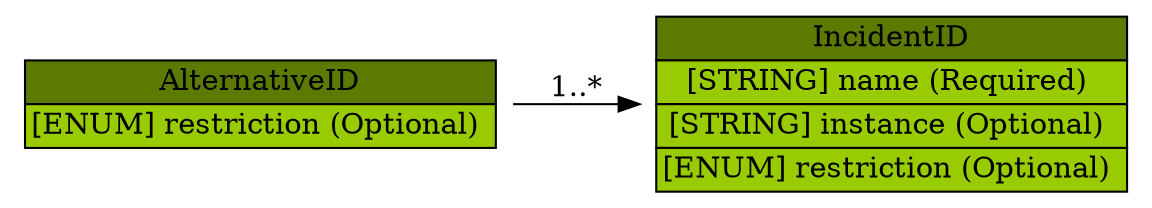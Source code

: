 digraph AlternativeID {
	graph [bb="0,0,446,92",
		rankdir=LR
	];
	node [label="\N"];
	AlternativeID	 [height=0.69444,
		label=<<table BORDER="0" CELLBORDER="1" CELLSPACING="0"> <tr > <td BGCOLOR="#5c7a00" HREF="/idmef_parser/IODEF/AlternativeID.html" TITLE="The AlternativeID class lists the incident tracking numbers used by CSIRTs, other than the one generating the document, to refer to the identical activity described the IODEF document. A tracking number listed as an AlternativeID references the same incident detected by ">AlternativeID</td> </tr>" %<tr><td BGCOLOR="#99CC00"  HREF="/idmef_parser/IODEF/AlternativeID.html" TITLE="This attribute has been defined in Section 3.2.">[ENUM] restriction (Optional) </td></tr>%</table>>,
		pos="97,46",
		shape=plaintext,
		width=2.6944];
	IncidentID	 [height=1.2778,
		label=<<table BORDER="0" CELLBORDER="1" CELLSPACING="0"> <tr > <td BGCOLOR="#5c7a00" HREF="/idmef_parser/IODEF/IncidentID.html" TITLE="The IncidentID class represents an incident tracking number that is unique in the context of the CSIRT and identifies the activity characterized in an IODEF Document. This identifier would serve as an index into the CSIRT incident handling system. The combination of the name attribute and the string in the element content MUST be a globally unique identifier describing the activity. Documents generated by a given CSIRT MUST NOT reuse the same value unless they are referencing the same incident. ">IncidentID</td> </tr>" %<tr><td BGCOLOR="#99CC00"  HREF="/idmef_parser/IODEF/IncidentID.html" TITLE="An identifier describing the CSIRT that created the document.  In order to have a globally unique CSIRT name, the fully qualified domain name associated with the CSIRT MUST be used.">[STRING] name (Required) </td></tr>%<tr><td BGCOLOR="#99CC00"  HREF="/idmef_parser/IODEF/IncidentID.html" TITLE="An identifier referencing a subset of the named incident.">[STRING] instance (Optional) </td></tr>%<tr><td BGCOLOR="#99CC00"  HREF="/idmef_parser/IODEF/IncidentID.html" TITLE="This attribute has been defined in Section 3.2.">[ENUM] restriction (Optional) </td></tr>%</table>>,
		pos="349,46",
		shape=plaintext,
		width=2.6944];
	AlternativeID -> IncidentID	 [label="1..*",
		lp="223,53.5",
		pos="e,251.75,46 194.3,46 209.76,46 225.83,46 241.51,46"];
}

